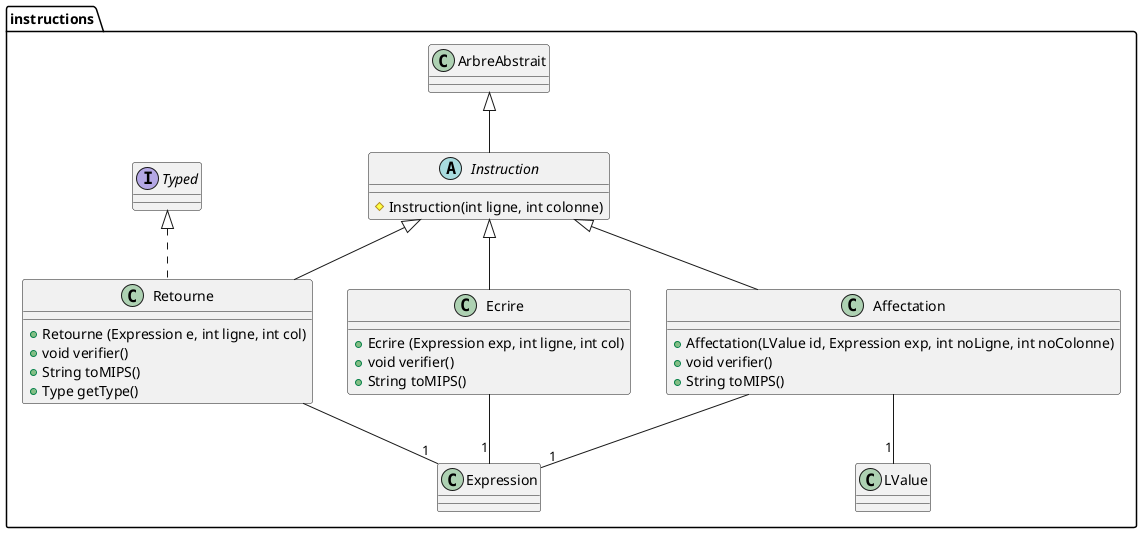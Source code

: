 @startuml
package instructions {

	class Affectation extends Instruction {
		+ Affectation(LValue id, Expression exp, int noLigne, int noColonne)
		+ void verifier()
		+ String toMIPS()
	}

	Affectation --"1" LValue
	Affectation --"1" Expression

	class Ecrire extends Instruction{
		+ Ecrire (Expression exp, int ligne, int col)
		+ void verifier()
		+ String toMIPS()
	}
	Ecrire --"1" Expression

	abstract class Instruction extends ArbreAbstrait{
		# Instruction(int ligne, int colonne)
	}

	class Retourne extends Instruction implements Typed{
		+ Retourne (Expression e, int ligne, int col)
		+ void verifier()
		+ String toMIPS()
		+ Type getType()
	}
	Retourne --"1" Expression
}
@enduml